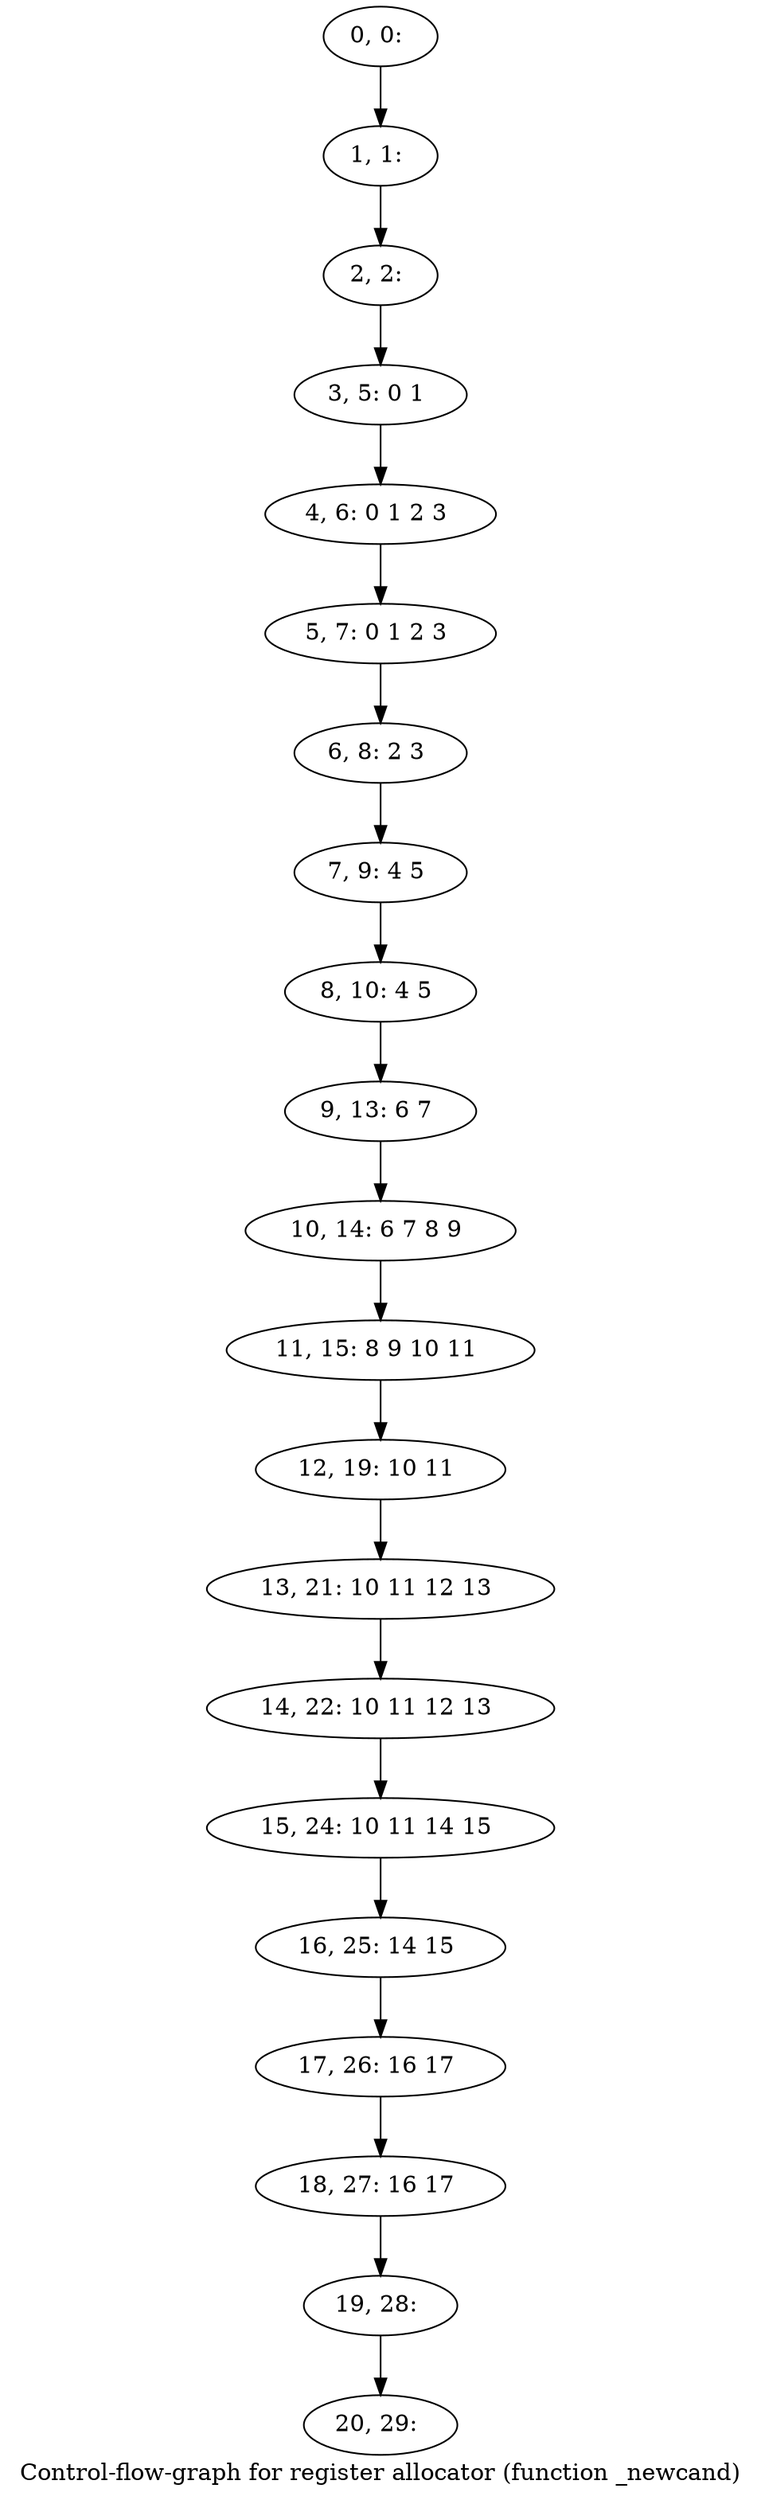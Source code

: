 digraph G {
graph [label="Control-flow-graph for register allocator (function _newcand)"]
0[label="0, 0: "];
1[label="1, 1: "];
2[label="2, 2: "];
3[label="3, 5: 0 1 "];
4[label="4, 6: 0 1 2 3 "];
5[label="5, 7: 0 1 2 3 "];
6[label="6, 8: 2 3 "];
7[label="7, 9: 4 5 "];
8[label="8, 10: 4 5 "];
9[label="9, 13: 6 7 "];
10[label="10, 14: 6 7 8 9 "];
11[label="11, 15: 8 9 10 11 "];
12[label="12, 19: 10 11 "];
13[label="13, 21: 10 11 12 13 "];
14[label="14, 22: 10 11 12 13 "];
15[label="15, 24: 10 11 14 15 "];
16[label="16, 25: 14 15 "];
17[label="17, 26: 16 17 "];
18[label="18, 27: 16 17 "];
19[label="19, 28: "];
20[label="20, 29: "];
0->1 ;
1->2 ;
2->3 ;
3->4 ;
4->5 ;
5->6 ;
6->7 ;
7->8 ;
8->9 ;
9->10 ;
10->11 ;
11->12 ;
12->13 ;
13->14 ;
14->15 ;
15->16 ;
16->17 ;
17->18 ;
18->19 ;
19->20 ;
}
